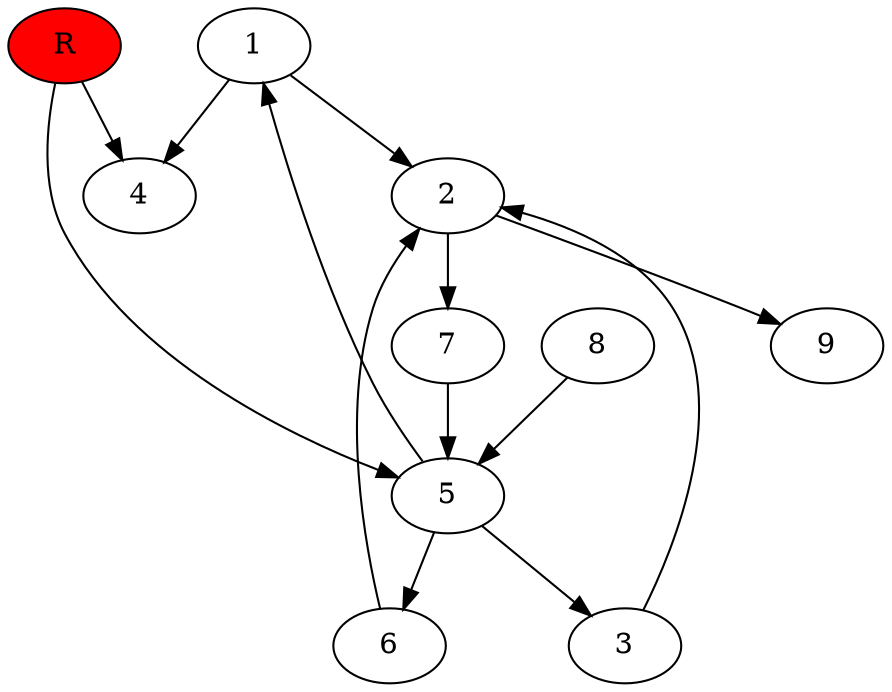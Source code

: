 digraph prb24592 {
	1
	2
	3
	4
	5
	6
	7
	8
	R [fillcolor="#ff0000" style=filled]
	1 -> 2
	1 -> 4
	2 -> 7
	2 -> 9
	3 -> 2
	5 -> 1
	5 -> 3
	5 -> 6
	6 -> 2
	7 -> 5
	8 -> 5
	R -> 4
	R -> 5
}

